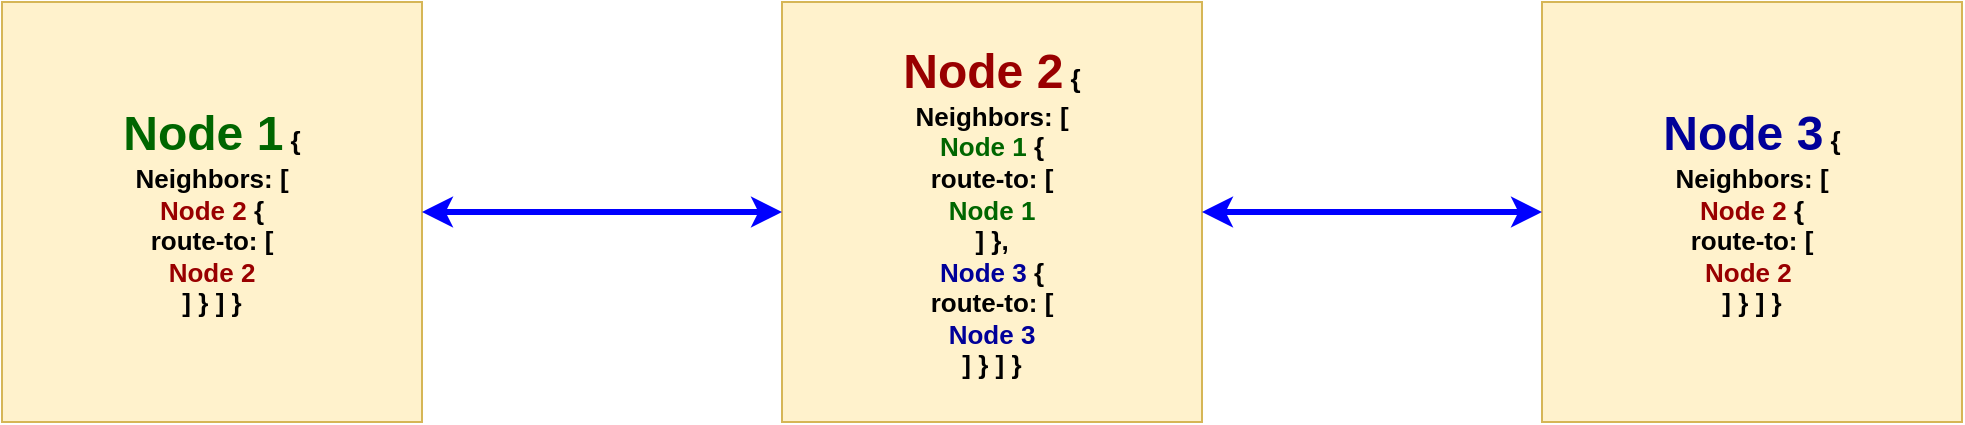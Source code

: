 <mxfile version="24.1.0" type="device">
  <diagram name="Page-1" id="7KNcTaivYQglfE-andnw">
    <mxGraphModel dx="2074" dy="1230" grid="1" gridSize="10" guides="1" tooltips="1" connect="1" arrows="1" fold="1" page="1" pageScale="1" pageWidth="827" pageHeight="1169" math="0" shadow="0">
      <root>
        <mxCell id="0" />
        <mxCell id="1" parent="0" />
        <mxCell id="5E1jxKr30wt5oCFDetXb-2" value="&lt;b&gt;&lt;font color=&quot;#006600&quot; style=&quot;font-size: 24px;&quot;&gt;Node 1&lt;/font&gt;&lt;span style=&quot;font-size: 13px;&quot;&gt;&amp;nbsp;{&lt;/span&gt;&lt;/b&gt;&lt;div style=&quot;font-size: 13px;&quot;&gt;&lt;b style=&quot;&quot;&gt;&lt;font style=&quot;font-size: 13px;&quot;&gt;Neighbors: [&lt;/font&gt;&lt;/b&gt;&lt;/div&gt;&lt;div style=&quot;font-size: 13px;&quot;&gt;&lt;b&gt;&lt;font style=&quot;font-size: 13px;&quot;&gt;&lt;font color=&quot;#990000&quot; style=&quot;font-size: 13px;&quot;&gt;Node 2&lt;/font&gt;&lt;font style=&quot;font-size: 13px;&quot; color=&quot;#006600&quot;&gt; &lt;/font&gt;{&lt;/font&gt;&lt;/b&gt;&lt;/div&gt;&lt;div style=&quot;font-size: 13px;&quot;&gt;&lt;b&gt;&lt;font style=&quot;font-size: 13px;&quot;&gt;route-to: [&lt;/font&gt;&lt;/b&gt;&lt;/div&gt;&lt;div style=&quot;font-size: 13px;&quot;&gt;&lt;b&gt;&lt;font color=&quot;#990000&quot; style=&quot;font-size: 13px;&quot;&gt;Node 2&lt;/font&gt;&lt;/b&gt;&lt;/div&gt;&lt;div style=&quot;font-size: 13px;&quot;&gt;&lt;b style=&quot;background-color: initial;&quot;&gt;]&amp;nbsp;&lt;/b&gt;&lt;b style=&quot;background-color: initial;&quot;&gt;}&lt;/b&gt;&lt;b style=&quot;background-color: initial;&quot;&gt;&amp;nbsp;&lt;/b&gt;&lt;b style=&quot;background-color: initial;&quot;&gt;]&amp;nbsp;&lt;/b&gt;&lt;b style=&quot;background-color: initial;&quot;&gt;}&lt;/b&gt;&lt;/div&gt;" style="whiteSpace=wrap;html=1;aspect=fixed;fillColor=#fff2cc;strokeColor=#d6b656;" vertex="1" parent="1">
          <mxGeometry x="180" y="300" width="210" height="210" as="geometry" />
        </mxCell>
        <mxCell id="5E1jxKr30wt5oCFDetXb-3" value="&lt;b style=&quot;&quot;&gt;&lt;font color=&quot;#990000&quot; style=&quot;font-size: 24px;&quot;&gt;Node 2&lt;/font&gt;&lt;span style=&quot;font-size: 13px;&quot;&gt; {&lt;/span&gt;&lt;/b&gt;&lt;div style=&quot;font-size: 13px;&quot;&gt;&lt;div&gt;&lt;b&gt;Neighbors: [&lt;/b&gt;&lt;/div&gt;&lt;div&gt;&lt;b&gt;&lt;font color=&quot;#006600&quot;&gt;Node 1&lt;/font&gt;&amp;nbsp;{&lt;/b&gt;&lt;/div&gt;&lt;div&gt;&lt;b&gt;route-to: [&lt;/b&gt;&lt;/div&gt;&lt;div&gt;&lt;font style=&quot;background-color: initial;&quot;&gt;&lt;b style=&quot;background-color: initial;&quot;&gt;&lt;font color=&quot;#006600&quot;&gt;Node 1&lt;/font&gt;&lt;/b&gt;&lt;/font&gt;&lt;br&gt;&lt;/div&gt;&lt;div&gt;&lt;b&gt;]&amp;nbsp;&lt;/b&gt;&lt;b style=&quot;background-color: initial;&quot;&gt;},&lt;/b&gt;&lt;/div&gt;&lt;div&gt;&lt;div&gt;&lt;b style=&quot;background-color: initial;&quot;&gt;&lt;font color=&quot;#000099&quot;&gt;Node 3&lt;/font&gt;&lt;/b&gt;&lt;b&gt;&amp;nbsp;{&lt;/b&gt;&lt;/div&gt;&lt;div&gt;&lt;b&gt;route-to: [&lt;/b&gt;&lt;/div&gt;&lt;div&gt;&lt;b style=&quot;background-color: initial;&quot;&gt;&lt;font color=&quot;#000099&quot;&gt;Node 3&lt;/font&gt;&lt;/b&gt;&lt;br&gt;&lt;/div&gt;&lt;div&gt;&lt;b&gt;]&amp;nbsp;&lt;/b&gt;&lt;b style=&quot;background-color: initial;&quot;&gt;}&amp;nbsp;&lt;/b&gt;&lt;b style=&quot;background-color: initial;&quot;&gt;]&amp;nbsp;&lt;/b&gt;&lt;b style=&quot;background-color: initial;&quot;&gt;}&lt;/b&gt;&lt;/div&gt;&lt;/div&gt;&lt;/div&gt;" style="whiteSpace=wrap;html=1;aspect=fixed;fillColor=#fff2cc;strokeColor=#d6b656;" vertex="1" parent="1">
          <mxGeometry x="570" y="300" width="210" height="210" as="geometry" />
        </mxCell>
        <mxCell id="5E1jxKr30wt5oCFDetXb-5" value="&lt;b style=&quot;&quot;&gt;&lt;font color=&quot;#000099&quot; style=&quot;font-size: 24px;&quot;&gt;Node 3&lt;/font&gt;&lt;span style=&quot;font-size: 13px;&quot;&gt;&amp;nbsp;{&lt;/span&gt;&lt;/b&gt;&lt;div style=&quot;font-size: 13px;&quot;&gt;&lt;b style=&quot;&quot;&gt;&lt;font style=&quot;font-size: 13px;&quot;&gt;Neighbors: [&lt;/font&gt;&lt;/b&gt;&lt;/div&gt;&lt;div style=&quot;font-size: 13px;&quot;&gt;&lt;b style=&quot;background-color: initial;&quot;&gt;&lt;font color=&quot;#990000&quot;&gt;Node 2&lt;/font&gt;&lt;/b&gt;&lt;b&gt;&lt;font style=&quot;font-size: 13px;&quot;&gt;&amp;nbsp;{&lt;/font&gt;&lt;/b&gt;&lt;/div&gt;&lt;div style=&quot;font-size: 13px;&quot;&gt;&lt;b&gt;&lt;font style=&quot;font-size: 13px;&quot;&gt;route-to: [&lt;/font&gt;&lt;/b&gt;&lt;/div&gt;&lt;div style=&quot;font-size: 13px;&quot;&gt;&lt;b style=&quot;background-color: initial;&quot;&gt;&lt;font color=&quot;#990000&quot;&gt;Node 2&lt;/font&gt;&lt;/b&gt;&lt;font style=&quot;background-color: initial;&quot;&gt;&lt;b&gt;&amp;nbsp;&lt;/b&gt;&lt;/font&gt;&lt;/div&gt;&lt;div style=&quot;font-size: 13px;&quot;&gt;&lt;b style=&quot;background-color: initial;&quot;&gt;]&amp;nbsp;&lt;/b&gt;&lt;b style=&quot;background-color: initial;&quot;&gt;}&lt;/b&gt;&lt;b style=&quot;background-color: initial;&quot;&gt;&amp;nbsp;&lt;/b&gt;&lt;font style=&quot;background-color: initial;&quot;&gt;&lt;b style=&quot;background-color: initial;&quot;&gt;]&amp;nbsp;&lt;/b&gt;&lt;/font&gt;&lt;b style=&quot;background-color: initial;&quot;&gt;}&lt;/b&gt;&lt;/div&gt;" style="whiteSpace=wrap;html=1;aspect=fixed;fillColor=#fff2cc;strokeColor=#d6b656;" vertex="1" parent="1">
          <mxGeometry x="950" y="300" width="210" height="210" as="geometry" />
        </mxCell>
        <mxCell id="5E1jxKr30wt5oCFDetXb-7" value="" style="endArrow=classic;startArrow=classic;html=1;rounded=0;exitX=1;exitY=0.5;exitDx=0;exitDy=0;entryX=0;entryY=0.5;entryDx=0;entryDy=0;strokeWidth=3;strokeColor=#0000FF;" edge="1" parent="1" source="5E1jxKr30wt5oCFDetXb-2" target="5E1jxKr30wt5oCFDetXb-3">
          <mxGeometry width="50" height="50" relative="1" as="geometry">
            <mxPoint x="430" y="390" as="sourcePoint" />
            <mxPoint x="630" y="455" as="targetPoint" />
          </mxGeometry>
        </mxCell>
        <mxCell id="5E1jxKr30wt5oCFDetXb-8" value="" style="endArrow=classic;startArrow=classic;html=1;rounded=0;exitX=1;exitY=0.5;exitDx=0;exitDy=0;strokeWidth=3;strokeColor=#0000FF;entryX=0;entryY=0.5;entryDx=0;entryDy=0;" edge="1" parent="1" source="5E1jxKr30wt5oCFDetXb-3" target="5E1jxKr30wt5oCFDetXb-5">
          <mxGeometry width="50" height="50" relative="1" as="geometry">
            <mxPoint x="400" y="363" as="sourcePoint" />
            <mxPoint x="530" y="600" as="targetPoint" />
          </mxGeometry>
        </mxCell>
      </root>
    </mxGraphModel>
  </diagram>
</mxfile>
